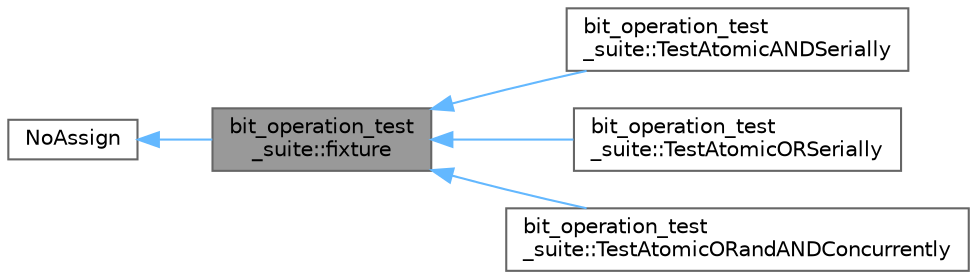 digraph "bit_operation_test_suite::fixture"
{
 // LATEX_PDF_SIZE
  bgcolor="transparent";
  edge [fontname=Helvetica,fontsize=10,labelfontname=Helvetica,labelfontsize=10];
  node [fontname=Helvetica,fontsize=10,shape=box,height=0.2,width=0.4];
  rankdir="LR";
  Node1 [id="Node000001",label="bit_operation_test\l_suite::fixture",height=0.2,width=0.4,color="gray40", fillcolor="grey60", style="filled", fontcolor="black",tooltip=" "];
  Node2 -> Node1 [id="edge1_Node000001_Node000002",dir="back",color="steelblue1",style="solid",tooltip=" "];
  Node2 [id="Node000002",label="NoAssign",height=0.2,width=0.4,color="gray40", fillcolor="white", style="filled",URL="$class_no_assign.html",tooltip="Base class for prohibiting compiler-generated operator="];
  Node1 -> Node3 [id="edge2_Node000001_Node000003",dir="back",color="steelblue1",style="solid",tooltip=" "];
  Node3 [id="Node000003",label="bit_operation_test\l_suite::TestAtomicANDSerially",height=0.2,width=0.4,color="gray40", fillcolor="white", style="filled",URL="$structbit__operation__test__suite_1_1_test_atomic_a_n_d_serially.html",tooltip=" "];
  Node1 -> Node4 [id="edge3_Node000001_Node000004",dir="back",color="steelblue1",style="solid",tooltip=" "];
  Node4 [id="Node000004",label="bit_operation_test\l_suite::TestAtomicORSerially",height=0.2,width=0.4,color="gray40", fillcolor="white", style="filled",URL="$structbit__operation__test__suite_1_1_test_atomic_o_r_serially.html",tooltip=" "];
  Node1 -> Node5 [id="edge4_Node000001_Node000005",dir="back",color="steelblue1",style="solid",tooltip=" "];
  Node5 [id="Node000005",label="bit_operation_test\l_suite::TestAtomicORandANDConcurrently",height=0.2,width=0.4,color="gray40", fillcolor="white", style="filled",URL="$structbit__operation__test__suite_1_1_test_atomic_o_rand_a_n_d_concurrently.html",tooltip=" "];
}
